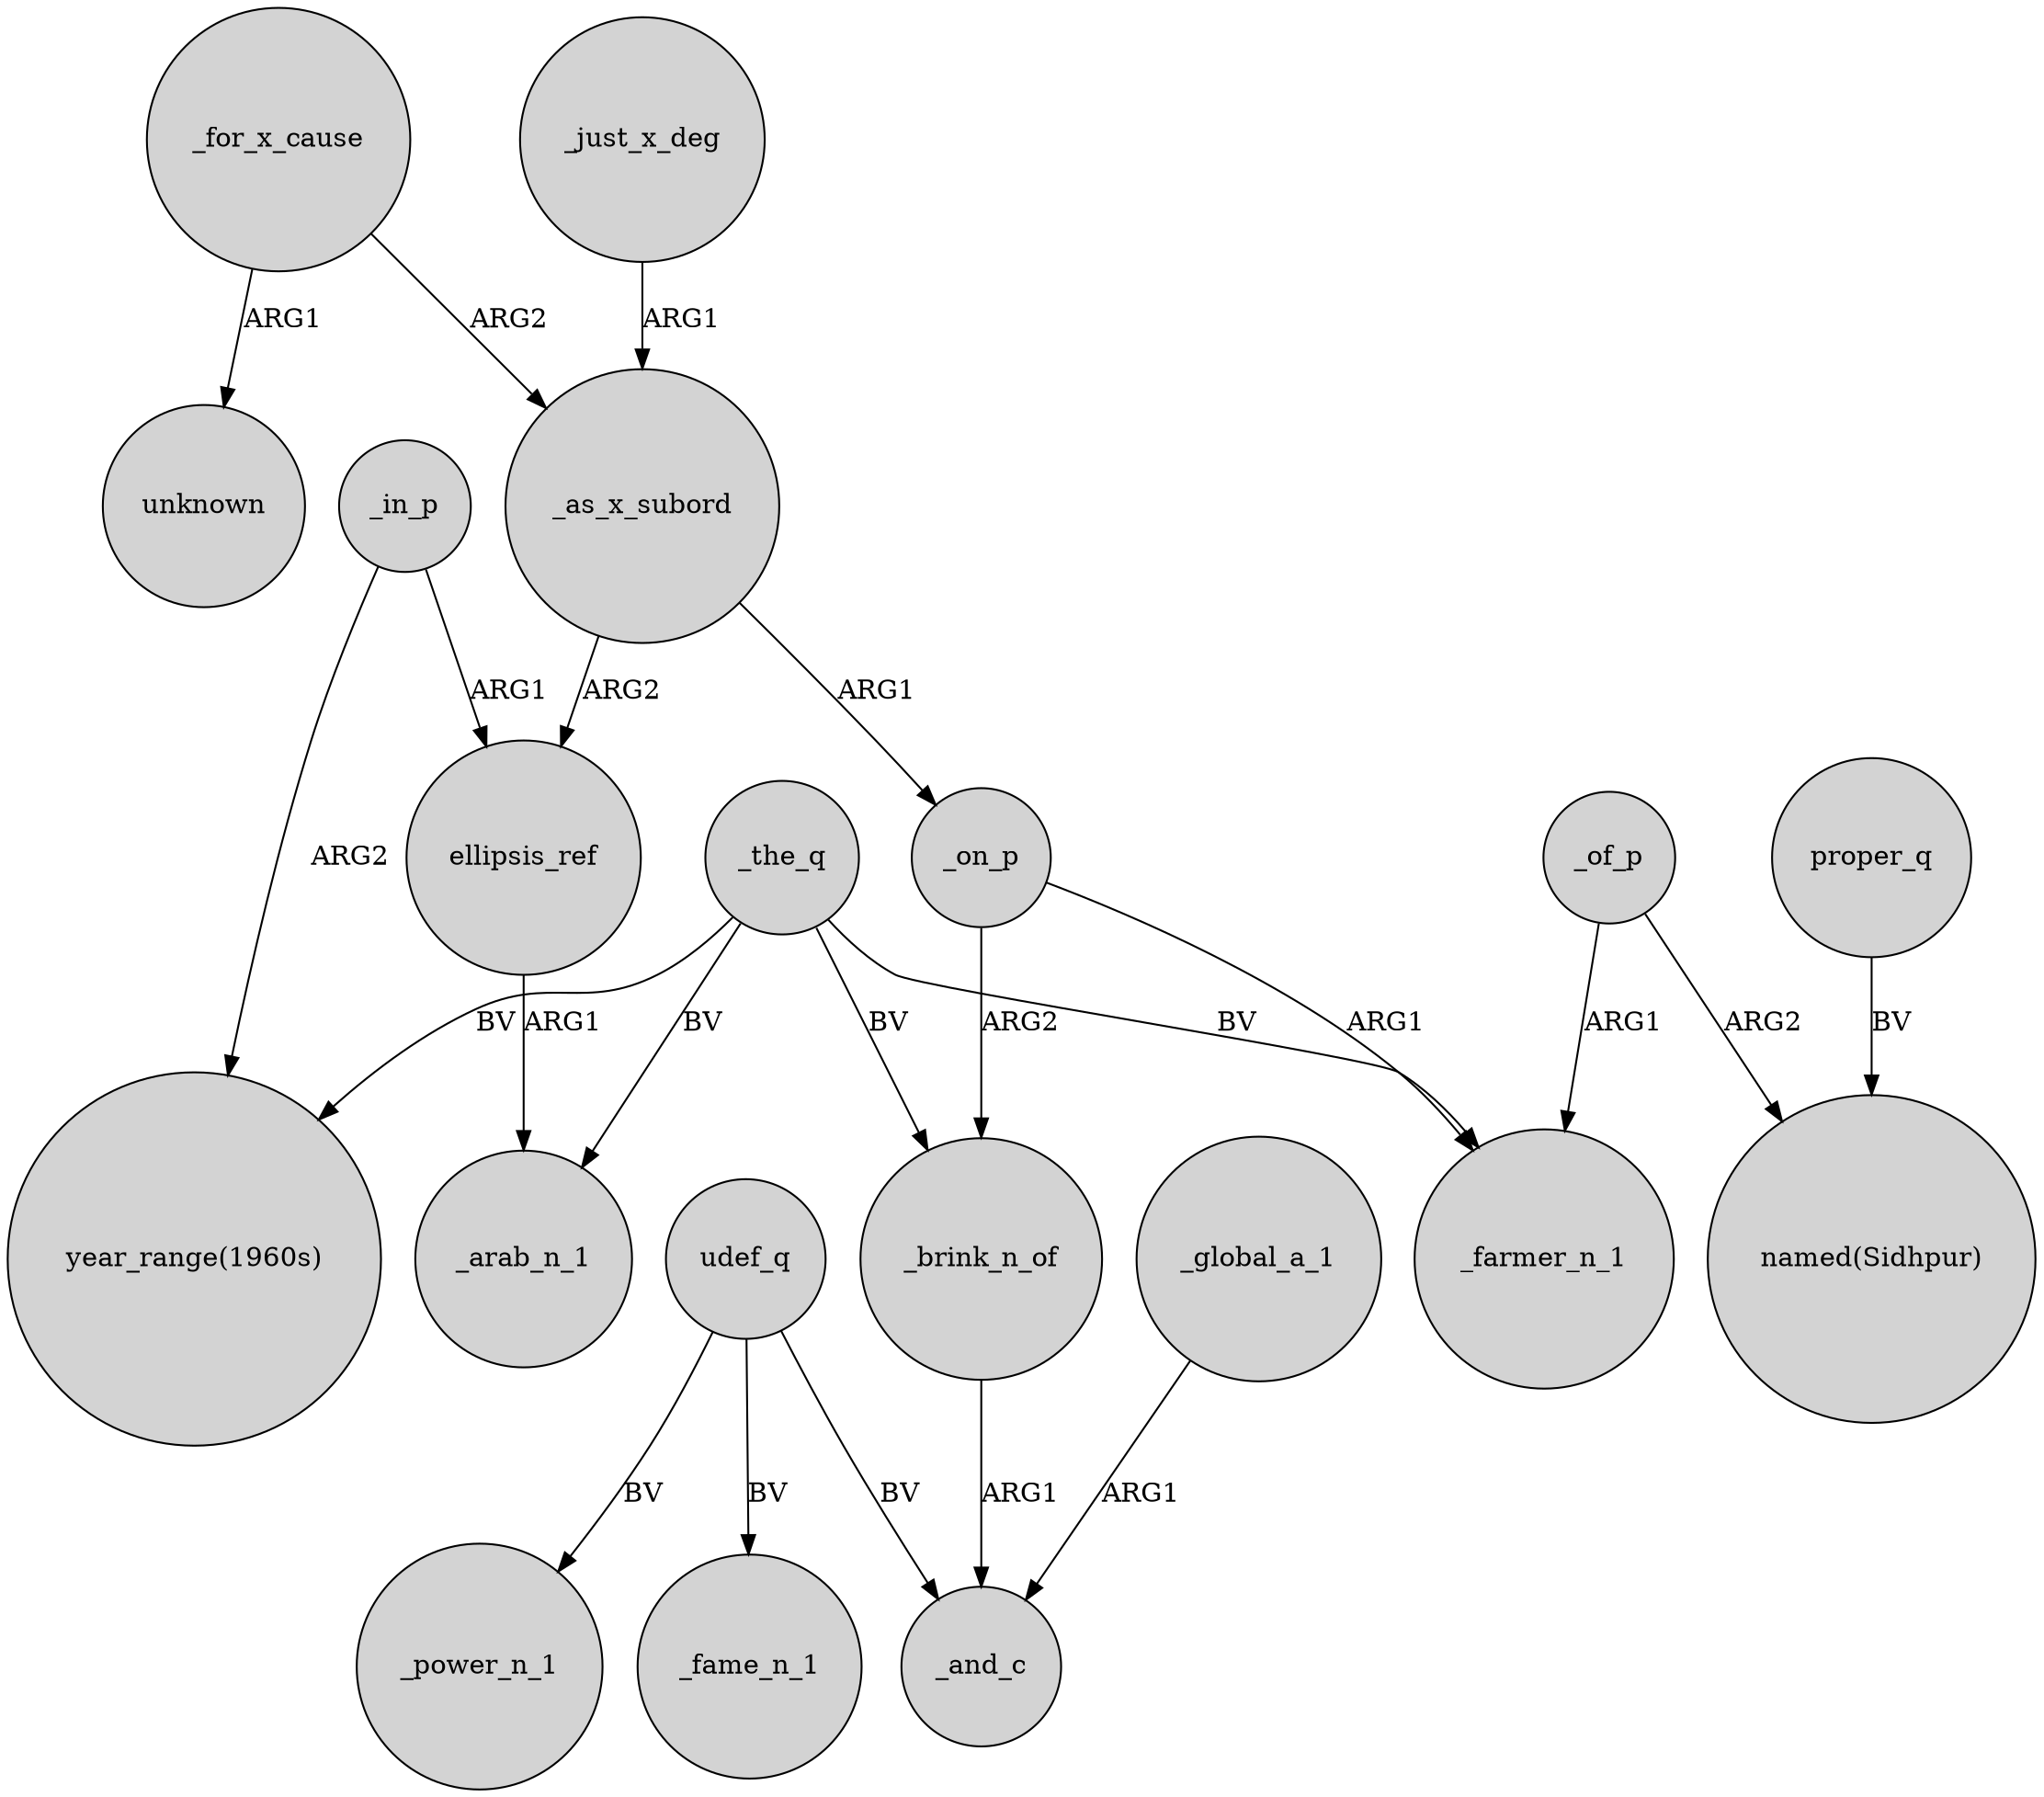 digraph {
	node [shape=circle style=filled]
	_just_x_deg -> _as_x_subord [label=ARG1]
	_the_q -> _brink_n_of [label=BV]
	_global_a_1 -> _and_c [label=ARG1]
	_brink_n_of -> _and_c [label=ARG1]
	_the_q -> _farmer_n_1 [label=BV]
	proper_q -> "named(Sidhpur)" [label=BV]
	_in_p -> "year_range(1960s)" [label=ARG2]
	_the_q -> _arab_n_1 [label=BV]
	_in_p -> ellipsis_ref [label=ARG1]
	_for_x_cause -> _as_x_subord [label=ARG2]
	_for_x_cause -> unknown [label=ARG1]
	_on_p -> _farmer_n_1 [label=ARG1]
	_of_p -> "named(Sidhpur)" [label=ARG2]
	_as_x_subord -> ellipsis_ref [label=ARG2]
	_on_p -> _brink_n_of [label=ARG2]
	ellipsis_ref -> _arab_n_1 [label=ARG1]
	udef_q -> _and_c [label=BV]
	_of_p -> _farmer_n_1 [label=ARG1]
	udef_q -> _power_n_1 [label=BV]
	_as_x_subord -> _on_p [label=ARG1]
	udef_q -> _fame_n_1 [label=BV]
	_the_q -> "year_range(1960s)" [label=BV]
}
